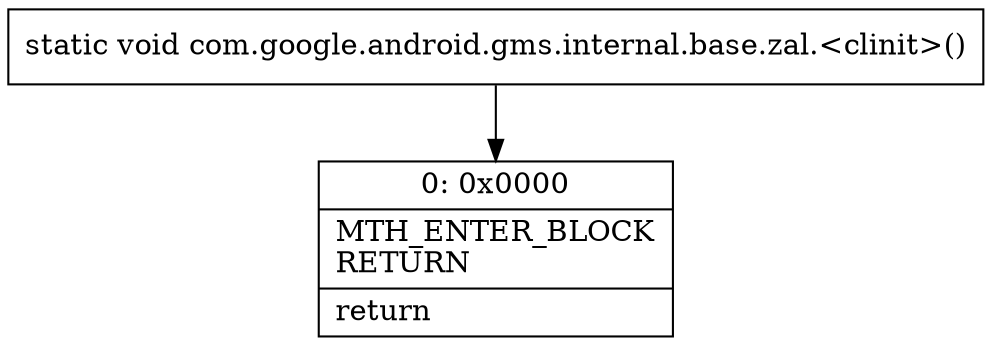 digraph "CFG forcom.google.android.gms.internal.base.zal.\<clinit\>()V" {
Node_0 [shape=record,label="{0\:\ 0x0000|MTH_ENTER_BLOCK\lRETURN\l|return\l}"];
MethodNode[shape=record,label="{static void com.google.android.gms.internal.base.zal.\<clinit\>() }"];
MethodNode -> Node_0;
}

